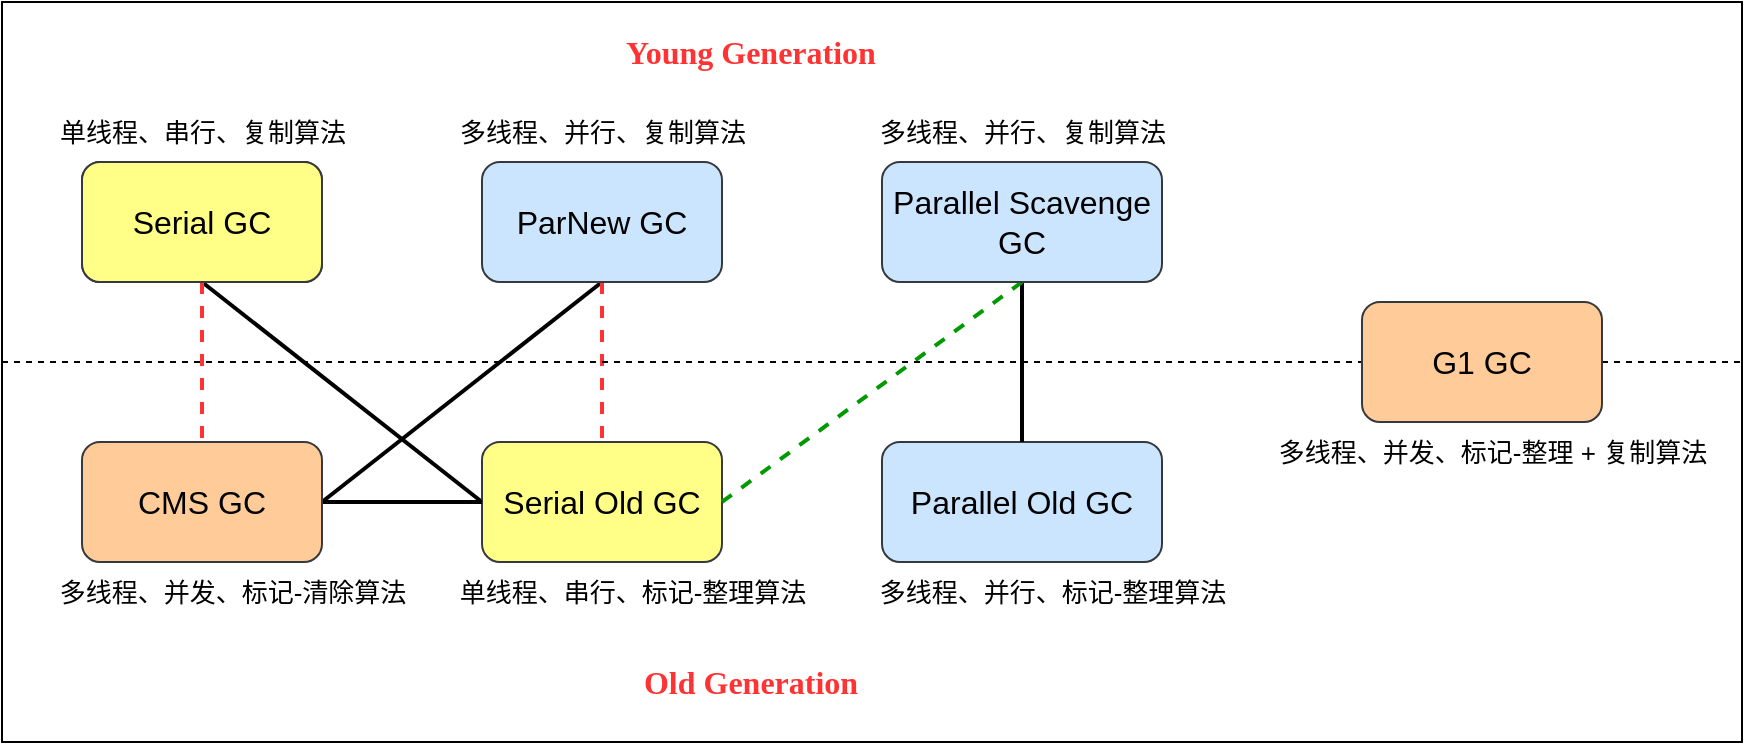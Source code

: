 <mxfile version="21.1.4" type="github">
  <diagram name="第 1 页" id="NzfJFBbk3EMyc_PRfZPB">
    <mxGraphModel dx="1434" dy="764" grid="1" gridSize="10" guides="1" tooltips="1" connect="1" arrows="1" fold="1" page="1" pageScale="1" pageWidth="827" pageHeight="1169" math="0" shadow="0">
      <root>
        <mxCell id="0" />
        <mxCell id="1" parent="0" />
        <mxCell id="lOUvYRW9QEjWBwEghRtw-23" value="" style="rounded=0;whiteSpace=wrap;html=1;" vertex="1" parent="1">
          <mxGeometry x="40" y="40" width="870" height="370" as="geometry" />
        </mxCell>
        <mxCell id="lOUvYRW9QEjWBwEghRtw-1" value="&lt;font style=&quot;font-size: 16px;&quot;&gt;Serial GC&lt;/font&gt;" style="rounded=1;whiteSpace=wrap;html=1;fillColor=#cce5ff;strokeColor=#36393d;" vertex="1" parent="1">
          <mxGeometry x="80" y="120" width="120" height="60" as="geometry" />
        </mxCell>
        <mxCell id="lOUvYRW9QEjWBwEghRtw-24" style="rounded=0;orthogonalLoop=1;jettySize=auto;html=1;exitX=0.5;exitY=1;exitDx=0;exitDy=0;endArrow=none;endFill=0;entryX=0;entryY=0.5;entryDx=0;entryDy=0;strokeWidth=2;" edge="1" parent="1" source="lOUvYRW9QEjWBwEghRtw-2" target="lOUvYRW9QEjWBwEghRtw-4">
          <mxGeometry relative="1" as="geometry" />
        </mxCell>
        <mxCell id="lOUvYRW9QEjWBwEghRtw-28" style="rounded=0;orthogonalLoop=1;jettySize=auto;html=1;exitX=0.5;exitY=1;exitDx=0;exitDy=0;endArrow=none;endFill=0;dashed=1;strokeColor=#FF3333;strokeWidth=2;" edge="1" parent="1" source="lOUvYRW9QEjWBwEghRtw-2" target="lOUvYRW9QEjWBwEghRtw-6">
          <mxGeometry relative="1" as="geometry" />
        </mxCell>
        <mxCell id="lOUvYRW9QEjWBwEghRtw-2" value="&lt;font style=&quot;font-size: 16px;&quot;&gt;Serial GC&lt;/font&gt;" style="rounded=1;whiteSpace=wrap;html=1;fillColor=#ffff88;strokeColor=#36393d;" vertex="1" parent="1">
          <mxGeometry x="80" y="120" width="120" height="60" as="geometry" />
        </mxCell>
        <mxCell id="lOUvYRW9QEjWBwEghRtw-25" style="rounded=0;orthogonalLoop=1;jettySize=auto;html=1;entryX=1;entryY=0.5;entryDx=0;entryDy=0;endArrow=none;endFill=0;exitX=0.5;exitY=1;exitDx=0;exitDy=0;strokeWidth=2;" edge="1" parent="1" source="lOUvYRW9QEjWBwEghRtw-3" target="lOUvYRW9QEjWBwEghRtw-6">
          <mxGeometry relative="1" as="geometry" />
        </mxCell>
        <mxCell id="lOUvYRW9QEjWBwEghRtw-29" style="rounded=0;orthogonalLoop=1;jettySize=auto;html=1;exitX=0.5;exitY=1;exitDx=0;exitDy=0;endArrow=none;endFill=0;strokeColor=#FF3333;dashed=1;strokeWidth=2;" edge="1" parent="1" source="lOUvYRW9QEjWBwEghRtw-3" target="lOUvYRW9QEjWBwEghRtw-4">
          <mxGeometry relative="1" as="geometry" />
        </mxCell>
        <mxCell id="lOUvYRW9QEjWBwEghRtw-3" value="&lt;font style=&quot;font-size: 16px;&quot;&gt;ParNew GC&lt;/font&gt;" style="rounded=1;whiteSpace=wrap;html=1;fillColor=#cce5ff;strokeColor=#36393d;" vertex="1" parent="1">
          <mxGeometry x="280" y="120" width="120" height="60" as="geometry" />
        </mxCell>
        <mxCell id="lOUvYRW9QEjWBwEghRtw-4" value="&lt;font style=&quot;font-size: 16px;&quot;&gt;Serial Old GC&lt;/font&gt;" style="rounded=1;whiteSpace=wrap;html=1;fillColor=#ffff88;strokeColor=#36393d;" vertex="1" parent="1">
          <mxGeometry x="280" y="260" width="120" height="60" as="geometry" />
        </mxCell>
        <mxCell id="lOUvYRW9QEjWBwEghRtw-31" style="rounded=0;orthogonalLoop=1;jettySize=auto;html=1;exitX=1;exitY=0.5;exitDx=0;exitDy=0;endArrow=none;endFill=0;strokeWidth=2;" edge="1" parent="1" source="lOUvYRW9QEjWBwEghRtw-6" target="lOUvYRW9QEjWBwEghRtw-4">
          <mxGeometry relative="1" as="geometry" />
        </mxCell>
        <mxCell id="lOUvYRW9QEjWBwEghRtw-6" value="&lt;font style=&quot;font-size: 16px;&quot;&gt;CMS GC&lt;/font&gt;" style="rounded=1;whiteSpace=wrap;html=1;fillColor=#ffcc99;strokeColor=#36393d;" vertex="1" parent="1">
          <mxGeometry x="80" y="260" width="120" height="60" as="geometry" />
        </mxCell>
        <mxCell id="lOUvYRW9QEjWBwEghRtw-7" value="&lt;font style=&quot;font-size: 16px;&quot;&gt;Parallel Old GC&lt;/font&gt;" style="rounded=1;whiteSpace=wrap;html=1;fillColor=#cce5ff;strokeColor=#36393d;" vertex="1" parent="1">
          <mxGeometry x="480" y="260" width="140" height="60" as="geometry" />
        </mxCell>
        <mxCell id="lOUvYRW9QEjWBwEghRtw-27" style="rounded=0;orthogonalLoop=1;jettySize=auto;html=1;endArrow=none;endFill=0;strokeWidth=2;" edge="1" parent="1" source="lOUvYRW9QEjWBwEghRtw-8" target="lOUvYRW9QEjWBwEghRtw-7">
          <mxGeometry relative="1" as="geometry" />
        </mxCell>
        <mxCell id="lOUvYRW9QEjWBwEghRtw-30" style="rounded=0;orthogonalLoop=1;jettySize=auto;html=1;entryX=1;entryY=0.5;entryDx=0;entryDy=0;dashed=1;strokeWidth=2;endArrow=none;endFill=0;strokeColor=#009900;exitX=0.5;exitY=1;exitDx=0;exitDy=0;" edge="1" parent="1" source="lOUvYRW9QEjWBwEghRtw-8" target="lOUvYRW9QEjWBwEghRtw-4">
          <mxGeometry relative="1" as="geometry" />
        </mxCell>
        <mxCell id="lOUvYRW9QEjWBwEghRtw-8" value="&lt;font style=&quot;font-size: 16px;&quot;&gt;Parallel Scavenge GC&lt;/font&gt;" style="rounded=1;whiteSpace=wrap;html=1;fillColor=#cce5ff;strokeColor=#36393d;" vertex="1" parent="1">
          <mxGeometry x="480" y="120" width="140" height="60" as="geometry" />
        </mxCell>
        <mxCell id="lOUvYRW9QEjWBwEghRtw-10" value="" style="endArrow=none;html=1;rounded=0;dashed=1;" edge="1" parent="1" source="lOUvYRW9QEjWBwEghRtw-5">
          <mxGeometry width="50" height="50" relative="1" as="geometry">
            <mxPoint x="20" y="220" as="sourcePoint" />
            <mxPoint x="910" y="220" as="targetPoint" />
          </mxGeometry>
        </mxCell>
        <mxCell id="lOUvYRW9QEjWBwEghRtw-11" value="&lt;font color=&quot;#ff3333&quot; face=&quot;Comic Sans MS&quot; style=&quot;font-size: 16px;&quot;&gt;&lt;b style=&quot;&quot;&gt;Old Generation&lt;/b&gt;&lt;/font&gt;" style="text;html=1;align=center;verticalAlign=middle;resizable=0;points=[];autosize=1;strokeColor=none;fillColor=none;" vertex="1" parent="1">
          <mxGeometry x="344" y="365" width="140" height="30" as="geometry" />
        </mxCell>
        <mxCell id="lOUvYRW9QEjWBwEghRtw-12" value="&lt;b style=&quot;border-color: var(--border-color); font-size: 16px;&quot;&gt;&lt;font color=&quot;#ff3333&quot; face=&quot;Comic Sans MS&quot;&gt;Young Generation&lt;/font&gt;&lt;/b&gt;" style="text;html=1;align=center;verticalAlign=middle;resizable=0;points=[];autosize=1;strokeColor=none;fillColor=none;" vertex="1" parent="1">
          <mxGeometry x="334" y="50" width="160" height="30" as="geometry" />
        </mxCell>
        <mxCell id="lOUvYRW9QEjWBwEghRtw-13" value="&lt;font style=&quot;font-size: 13px;&quot;&gt;单线程、串行、复制算法&lt;/font&gt;" style="text;html=1;align=center;verticalAlign=middle;resizable=0;points=[];autosize=1;strokeColor=none;fillColor=none;" vertex="1" parent="1">
          <mxGeometry x="55" y="90" width="170" height="30" as="geometry" />
        </mxCell>
        <mxCell id="lOUvYRW9QEjWBwEghRtw-14" value="&lt;font style=&quot;font-size: 13px;&quot;&gt;多线程、并行、复制算法&lt;/font&gt;" style="text;html=1;align=center;verticalAlign=middle;resizable=0;points=[];autosize=1;strokeColor=none;fillColor=none;" vertex="1" parent="1">
          <mxGeometry x="255" y="90" width="170" height="30" as="geometry" />
        </mxCell>
        <mxCell id="lOUvYRW9QEjWBwEghRtw-15" value="&lt;font style=&quot;font-size: 13px;&quot;&gt;多线程、并行、复制算法&lt;/font&gt;" style="text;html=1;align=center;verticalAlign=middle;resizable=0;points=[];autosize=1;strokeColor=none;fillColor=none;" vertex="1" parent="1">
          <mxGeometry x="465" y="90" width="170" height="30" as="geometry" />
        </mxCell>
        <mxCell id="lOUvYRW9QEjWBwEghRtw-16" value="&lt;font style=&quot;font-size: 13px;&quot;&gt;多线程、并行、标记-整理算法&lt;/font&gt;" style="text;html=1;align=center;verticalAlign=middle;resizable=0;points=[];autosize=1;strokeColor=none;fillColor=none;" vertex="1" parent="1">
          <mxGeometry x="465" y="320" width="200" height="30" as="geometry" />
        </mxCell>
        <mxCell id="lOUvYRW9QEjWBwEghRtw-17" value="&lt;font style=&quot;font-size: 13px;&quot;&gt;单线程、串行、标记-整理算法&lt;/font&gt;" style="text;html=1;align=center;verticalAlign=middle;resizable=0;points=[];autosize=1;strokeColor=none;fillColor=none;" vertex="1" parent="1">
          <mxGeometry x="255" y="320" width="200" height="30" as="geometry" />
        </mxCell>
        <mxCell id="lOUvYRW9QEjWBwEghRtw-18" value="&lt;font style=&quot;font-size: 13px;&quot;&gt;多线程、并发、标记-清除算法&lt;/font&gt;" style="text;html=1;align=center;verticalAlign=middle;resizable=0;points=[];autosize=1;strokeColor=none;fillColor=none;" vertex="1" parent="1">
          <mxGeometry x="55" y="320" width="200" height="30" as="geometry" />
        </mxCell>
        <mxCell id="lOUvYRW9QEjWBwEghRtw-19" value="" style="endArrow=none;html=1;rounded=0;dashed=1;" edge="1" parent="1" target="lOUvYRW9QEjWBwEghRtw-5">
          <mxGeometry width="50" height="50" relative="1" as="geometry">
            <mxPoint x="40" y="220" as="sourcePoint" />
            <mxPoint x="910" y="220" as="targetPoint" />
            <Array as="points">
              <mxPoint x="370" y="220" />
            </Array>
          </mxGeometry>
        </mxCell>
        <mxCell id="lOUvYRW9QEjWBwEghRtw-5" value="&lt;font style=&quot;font-size: 16px;&quot;&gt;G1 GC&lt;/font&gt;" style="rounded=1;whiteSpace=wrap;html=1;fillColor=#ffcc99;strokeColor=#36393d;" vertex="1" parent="1">
          <mxGeometry x="720" y="190" width="120" height="60" as="geometry" />
        </mxCell>
        <mxCell id="lOUvYRW9QEjWBwEghRtw-20" value="&lt;font style=&quot;font-size: 13px;&quot;&gt;多线程、并发、标记-整理 + 复制算法&lt;/font&gt;" style="text;html=1;align=center;verticalAlign=middle;resizable=0;points=[];autosize=1;strokeColor=none;fillColor=none;" vertex="1" parent="1">
          <mxGeometry x="665" y="250" width="240" height="30" as="geometry" />
        </mxCell>
      </root>
    </mxGraphModel>
  </diagram>
</mxfile>
